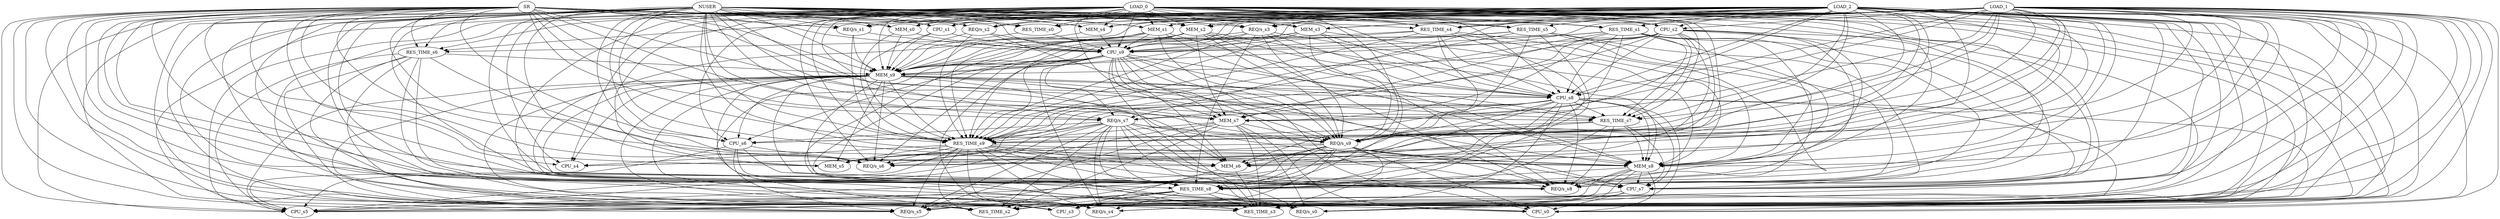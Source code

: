 strict digraph "" {
	NUSER -> "REQ/s_s0";
	NUSER -> RES_TIME_s0;
	NUSER -> CPU_s0;
	NUSER -> MEM_s0;
	NUSER -> "REQ/s_s1";
	NUSER -> RES_TIME_s1;
	NUSER -> CPU_s1;
	NUSER -> MEM_s1;
	NUSER -> "REQ/s_s2";
	NUSER -> RES_TIME_s2;
	NUSER -> CPU_s2;
	NUSER -> MEM_s2;
	NUSER -> "REQ/s_s3";
	NUSER -> RES_TIME_s3;
	NUSER -> CPU_s3;
	NUSER -> MEM_s3;
	NUSER -> "REQ/s_s4";
	NUSER -> RES_TIME_s4;
	NUSER -> CPU_s4;
	NUSER -> MEM_s4;
	NUSER -> "REQ/s_s5";
	NUSER -> RES_TIME_s5;
	NUSER -> CPU_s5;
	NUSER -> MEM_s5;
	NUSER -> "REQ/s_s6";
	NUSER -> RES_TIME_s6;
	NUSER -> CPU_s6;
	NUSER -> MEM_s6;
	NUSER -> "REQ/s_s7";
	NUSER -> RES_TIME_s7;
	NUSER -> CPU_s7;
	NUSER -> MEM_s7;
	NUSER -> "REQ/s_s8";
	NUSER -> RES_TIME_s8;
	NUSER -> CPU_s8;
	NUSER -> MEM_s8;
	NUSER -> "REQ/s_s9";
	NUSER -> RES_TIME_s9;
	NUSER -> CPU_s9;
	NUSER -> MEM_s9;
	LOAD_0 -> "REQ/s_s0";
	LOAD_0 -> RES_TIME_s0;
	LOAD_0 -> CPU_s0;
	LOAD_0 -> MEM_s0;
	LOAD_0 -> "REQ/s_s1";
	LOAD_0 -> RES_TIME_s1;
	LOAD_0 -> CPU_s1;
	LOAD_0 -> MEM_s1;
	LOAD_0 -> "REQ/s_s2";
	LOAD_0 -> RES_TIME_s2;
	LOAD_0 -> CPU_s2;
	LOAD_0 -> MEM_s2;
	LOAD_0 -> "REQ/s_s3";
	LOAD_0 -> RES_TIME_s3;
	LOAD_0 -> CPU_s3;
	LOAD_0 -> MEM_s3;
	LOAD_0 -> "REQ/s_s4";
	LOAD_0 -> RES_TIME_s4;
	LOAD_0 -> CPU_s4;
	LOAD_0 -> MEM_s4;
	LOAD_0 -> "REQ/s_s5";
	LOAD_0 -> RES_TIME_s5;
	LOAD_0 -> CPU_s5;
	LOAD_0 -> MEM_s5;
	LOAD_0 -> "REQ/s_s6";
	LOAD_0 -> RES_TIME_s6;
	LOAD_0 -> CPU_s6;
	LOAD_0 -> MEM_s6;
	LOAD_0 -> "REQ/s_s7";
	LOAD_0 -> RES_TIME_s7;
	LOAD_0 -> CPU_s7;
	LOAD_0 -> MEM_s7;
	LOAD_0 -> "REQ/s_s8";
	LOAD_0 -> RES_TIME_s8;
	LOAD_0 -> CPU_s8;
	LOAD_0 -> MEM_s8;
	LOAD_0 -> "REQ/s_s9";
	LOAD_0 -> RES_TIME_s9;
	LOAD_0 -> CPU_s9;
	LOAD_0 -> MEM_s9;
	LOAD_1 -> "REQ/s_s0";
	LOAD_1 -> RES_TIME_s0;
	LOAD_1 -> CPU_s0;
	LOAD_1 -> MEM_s0;
	LOAD_1 -> "REQ/s_s1";
	LOAD_1 -> RES_TIME_s1;
	LOAD_1 -> CPU_s1;
	LOAD_1 -> MEM_s1;
	LOAD_1 -> "REQ/s_s2";
	LOAD_1 -> RES_TIME_s2;
	LOAD_1 -> CPU_s2;
	LOAD_1 -> MEM_s2;
	LOAD_1 -> "REQ/s_s3";
	LOAD_1 -> RES_TIME_s3;
	LOAD_1 -> CPU_s3;
	LOAD_1 -> MEM_s3;
	LOAD_1 -> "REQ/s_s4";
	LOAD_1 -> RES_TIME_s4;
	LOAD_1 -> CPU_s4;
	LOAD_1 -> MEM_s4;
	LOAD_1 -> "REQ/s_s5";
	LOAD_1 -> RES_TIME_s5;
	LOAD_1 -> CPU_s5;
	LOAD_1 -> MEM_s5;
	LOAD_1 -> "REQ/s_s6";
	LOAD_1 -> RES_TIME_s6;
	LOAD_1 -> CPU_s6;
	LOAD_1 -> MEM_s6;
	LOAD_1 -> "REQ/s_s7";
	LOAD_1 -> RES_TIME_s7;
	LOAD_1 -> CPU_s7;
	LOAD_1 -> MEM_s7;
	LOAD_1 -> "REQ/s_s8";
	LOAD_1 -> RES_TIME_s8;
	LOAD_1 -> CPU_s8;
	LOAD_1 -> MEM_s8;
	LOAD_1 -> "REQ/s_s9";
	LOAD_1 -> RES_TIME_s9;
	LOAD_1 -> CPU_s9;
	LOAD_1 -> MEM_s9;
	LOAD_2 -> "REQ/s_s0";
	LOAD_2 -> RES_TIME_s0;
	LOAD_2 -> CPU_s0;
	LOAD_2 -> MEM_s0;
	LOAD_2 -> "REQ/s_s1";
	LOAD_2 -> RES_TIME_s1;
	LOAD_2 -> CPU_s1;
	LOAD_2 -> MEM_s1;
	LOAD_2 -> "REQ/s_s2";
	LOAD_2 -> RES_TIME_s2;
	LOAD_2 -> CPU_s2;
	LOAD_2 -> MEM_s2;
	LOAD_2 -> "REQ/s_s3";
	LOAD_2 -> RES_TIME_s3;
	LOAD_2 -> CPU_s3;
	LOAD_2 -> MEM_s3;
	LOAD_2 -> "REQ/s_s4";
	LOAD_2 -> RES_TIME_s4;
	LOAD_2 -> CPU_s4;
	LOAD_2 -> MEM_s4;
	LOAD_2 -> "REQ/s_s5";
	LOAD_2 -> RES_TIME_s5;
	LOAD_2 -> CPU_s5;
	LOAD_2 -> MEM_s5;
	LOAD_2 -> "REQ/s_s6";
	LOAD_2 -> RES_TIME_s6;
	LOAD_2 -> CPU_s6;
	LOAD_2 -> MEM_s6;
	LOAD_2 -> "REQ/s_s7";
	LOAD_2 -> RES_TIME_s7;
	LOAD_2 -> CPU_s7;
	LOAD_2 -> MEM_s7;
	LOAD_2 -> "REQ/s_s8";
	LOAD_2 -> RES_TIME_s8;
	LOAD_2 -> CPU_s8;
	LOAD_2 -> MEM_s8;
	LOAD_2 -> "REQ/s_s9";
	LOAD_2 -> RES_TIME_s9;
	LOAD_2 -> CPU_s9;
	LOAD_2 -> MEM_s9;
	SR -> "REQ/s_s0";
	SR -> RES_TIME_s0;
	SR -> CPU_s0;
	SR -> MEM_s0;
	SR -> "REQ/s_s1";
	SR -> RES_TIME_s1;
	SR -> CPU_s1;
	SR -> MEM_s1;
	SR -> "REQ/s_s2";
	SR -> RES_TIME_s2;
	SR -> CPU_s2;
	SR -> MEM_s2;
	SR -> "REQ/s_s3";
	SR -> RES_TIME_s3;
	SR -> CPU_s3;
	SR -> MEM_s3;
	SR -> "REQ/s_s4";
	SR -> RES_TIME_s4;
	SR -> CPU_s4;
	SR -> MEM_s4;
	SR -> "REQ/s_s5";
	SR -> RES_TIME_s5;
	SR -> CPU_s5;
	SR -> MEM_s5;
	SR -> "REQ/s_s6";
	SR -> RES_TIME_s6;
	SR -> CPU_s6;
	SR -> MEM_s6;
	SR -> "REQ/s_s7";
	SR -> RES_TIME_s7;
	SR -> CPU_s7;
	SR -> MEM_s7;
	SR -> "REQ/s_s8";
	SR -> RES_TIME_s8;
	SR -> CPU_s8;
	SR -> MEM_s8;
	SR -> "REQ/s_s9";
	SR -> RES_TIME_s9;
	SR -> CPU_s9;
	SR -> MEM_s9;
	RES_TIME_s0 -> CPU_s9;
	RES_TIME_s0 -> MEM_s9;
	MEM_s0 -> RES_TIME_s9;
	MEM_s0 -> CPU_s9;
	MEM_s0 -> MEM_s9;
	"REQ/s_s1" -> RES_TIME_s9;
	"REQ/s_s1" -> CPU_s9;
	"REQ/s_s1" -> MEM_s9;
	RES_TIME_s1 -> RES_TIME_s7;
	RES_TIME_s1 -> CPU_s7;
	RES_TIME_s1 -> MEM_s7;
	RES_TIME_s1 -> "REQ/s_s8";
	RES_TIME_s1 -> RES_TIME_s8;
	RES_TIME_s1 -> CPU_s8;
	RES_TIME_s1 -> MEM_s8;
	RES_TIME_s1 -> "REQ/s_s9";
	RES_TIME_s1 -> RES_TIME_s9;
	RES_TIME_s1 -> CPU_s9;
	RES_TIME_s1 -> MEM_s9;
	CPU_s1 -> RES_TIME_s9;
	CPU_s1 -> CPU_s9;
	CPU_s1 -> MEM_s9;
	MEM_s1 -> RES_TIME_s8;
	MEM_s1 -> CPU_s8;
	MEM_s1 -> MEM_s8;
	MEM_s1 -> "REQ/s_s9";
	MEM_s1 -> RES_TIME_s9;
	MEM_s1 -> CPU_s9;
	MEM_s1 -> MEM_s9;
	"REQ/s_s2" -> "REQ/s_s9";
	"REQ/s_s2" -> RES_TIME_s9;
	"REQ/s_s2" -> CPU_s9;
	"REQ/s_s2" -> MEM_s9;
	CPU_s2 -> MEM_s6;
	CPU_s2 -> "REQ/s_s7";
	CPU_s2 -> RES_TIME_s7;
	CPU_s2 -> CPU_s7;
	CPU_s2 -> MEM_s7;
	CPU_s2 -> "REQ/s_s8";
	CPU_s2 -> RES_TIME_s8;
	CPU_s2 -> CPU_s8;
	CPU_s2 -> MEM_s8;
	CPU_s2 -> "REQ/s_s9";
	CPU_s2 -> RES_TIME_s9;
	CPU_s2 -> CPU_s9;
	CPU_s2 -> MEM_s9;
	MEM_s2 -> MEM_s7;
	MEM_s2 -> "REQ/s_s8";
	MEM_s2 -> RES_TIME_s8;
	MEM_s2 -> CPU_s8;
	MEM_s2 -> MEM_s8;
	MEM_s2 -> "REQ/s_s9";
	MEM_s2 -> RES_TIME_s9;
	MEM_s2 -> CPU_s9;
	MEM_s2 -> MEM_s9;
	"REQ/s_s3" -> "REQ/s_s8";
	"REQ/s_s3" -> RES_TIME_s8;
	"REQ/s_s3" -> CPU_s8;
	"REQ/s_s3" -> MEM_s8;
	"REQ/s_s3" -> "REQ/s_s9";
	"REQ/s_s3" -> RES_TIME_s9;
	"REQ/s_s3" -> CPU_s9;
	"REQ/s_s3" -> MEM_s9;
	MEM_s3 -> RES_TIME_s8;
	MEM_s3 -> CPU_s8;
	MEM_s3 -> MEM_s8;
	MEM_s3 -> "REQ/s_s9";
	MEM_s3 -> RES_TIME_s9;
	MEM_s3 -> CPU_s9;
	MEM_s3 -> MEM_s9;
	RES_TIME_s4 -> "REQ/s_s8";
	RES_TIME_s4 -> RES_TIME_s8;
	RES_TIME_s4 -> CPU_s8;
	RES_TIME_s4 -> MEM_s8;
	RES_TIME_s4 -> "REQ/s_s9";
	RES_TIME_s4 -> RES_TIME_s9;
	RES_TIME_s4 -> CPU_s9;
	RES_TIME_s4 -> MEM_s9;
	MEM_s4 -> CPU_s9;
	MEM_s4 -> MEM_s9;
	RES_TIME_s5 -> CPU_s7;
	RES_TIME_s5 -> "REQ/s_s8";
	RES_TIME_s5 -> RES_TIME_s8;
	RES_TIME_s5 -> MEM_s8;
	RES_TIME_s5 -> "REQ/s_s9";
	RES_TIME_s5 -> RES_TIME_s9;
	RES_TIME_s5 -> CPU_s9;
	RES_TIME_s5 -> MEM_s9;
	RES_TIME_s6 -> "REQ/s_s0";
	RES_TIME_s6 -> RES_TIME_s2;
	RES_TIME_s6 -> CPU_s3;
	RES_TIME_s6 -> "REQ/s_s4";
	RES_TIME_s6 -> "REQ/s_s5";
	RES_TIME_s6 -> CPU_s5;
	RES_TIME_s6 -> "REQ/s_s6";
	RES_TIME_s6 -> MEM_s9;
	CPU_s6 -> "REQ/s_s5";
	CPU_s6 -> CPU_s5;
	CPU_s6 -> "REQ/s_s6";
	CPU_s6 -> "REQ/s_s8";
	CPU_s6 -> RES_TIME_s8;
	MEM_s6 -> RES_TIME_s3;
	MEM_s6 -> CPU_s3;
	"REQ/s_s7" -> "REQ/s_s0";
	"REQ/s_s7" -> RES_TIME_s2;
	"REQ/s_s7" -> RES_TIME_s3;
	"REQ/s_s7" -> "REQ/s_s4";
	"REQ/s_s7" -> "REQ/s_s5";
	"REQ/s_s7" -> CPU_s5;
	"REQ/s_s7" -> "REQ/s_s6";
	"REQ/s_s7" -> CPU_s6;
	"REQ/s_s7" -> MEM_s6;
	"REQ/s_s7" -> CPU_s7;
	"REQ/s_s7" -> "REQ/s_s8";
	"REQ/s_s7" -> RES_TIME_s8;
	"REQ/s_s7" -> MEM_s8;
	"REQ/s_s7" -> "REQ/s_s9";
	"REQ/s_s7" -> RES_TIME_s9;
	RES_TIME_s7 -> CPU_s7;
	RES_TIME_s7 -> "REQ/s_s8";
	RES_TIME_s7 -> RES_TIME_s8;
	RES_TIME_s7 -> MEM_s8;
	RES_TIME_s7 -> "REQ/s_s9";
	RES_TIME_s7 -> RES_TIME_s9;
	CPU_s7 -> "REQ/s_s0";
	CPU_s7 -> CPU_s0;
	CPU_s7 -> RES_TIME_s2;
	MEM_s7 -> "REQ/s_s0";
	MEM_s7 -> CPU_s0;
	MEM_s7 -> RES_TIME_s2;
	MEM_s7 -> RES_TIME_s3;
	MEM_s7 -> "REQ/s_s5";
	MEM_s7 -> CPU_s5;
	MEM_s7 -> "REQ/s_s9";
	MEM_s7 -> RES_TIME_s9;
	RES_TIME_s8 -> "REQ/s_s0";
	RES_TIME_s8 -> RES_TIME_s2;
	RES_TIME_s8 -> RES_TIME_s3;
	RES_TIME_s8 -> CPU_s3;
	RES_TIME_s8 -> "REQ/s_s4";
	RES_TIME_s8 -> "REQ/s_s5";
	RES_TIME_s8 -> CPU_s5;
	CPU_s8 -> RES_TIME_s3;
	CPU_s8 -> CPU_s3;
	CPU_s8 -> "REQ/s_s4";
	CPU_s8 -> "REQ/s_s5";
	CPU_s8 -> CPU_s5;
	CPU_s8 -> "REQ/s_s6";
	CPU_s8 -> MEM_s6;
	CPU_s8 -> RES_TIME_s7;
	CPU_s8 -> CPU_s7;
	CPU_s8 -> MEM_s7;
	CPU_s8 -> "REQ/s_s8";
	CPU_s8 -> RES_TIME_s8;
	CPU_s8 -> MEM_s8;
	CPU_s8 -> "REQ/s_s9";
	CPU_s8 -> RES_TIME_s9;
	MEM_s8 -> "REQ/s_s0";
	MEM_s8 -> CPU_s0;
	MEM_s8 -> RES_TIME_s2;
	MEM_s8 -> RES_TIME_s3;
	MEM_s8 -> CPU_s7;
	MEM_s8 -> "REQ/s_s8";
	MEM_s8 -> RES_TIME_s8;
	"REQ/s_s9" -> CPU_s0;
	"REQ/s_s9" -> RES_TIME_s2;
	"REQ/s_s9" -> RES_TIME_s3;
	"REQ/s_s9" -> CPU_s3;
	"REQ/s_s9" -> "REQ/s_s5";
	"REQ/s_s9" -> CPU_s5;
	"REQ/s_s9" -> MEM_s5;
	"REQ/s_s9" -> "REQ/s_s6";
	"REQ/s_s9" -> MEM_s6;
	"REQ/s_s9" -> CPU_s7;
	"REQ/s_s9" -> "REQ/s_s8";
	"REQ/s_s9" -> RES_TIME_s8;
	"REQ/s_s9" -> MEM_s8;
	RES_TIME_s9 -> RES_TIME_s2;
	RES_TIME_s9 -> RES_TIME_s3;
	RES_TIME_s9 -> CPU_s3;
	RES_TIME_s9 -> "REQ/s_s4";
	RES_TIME_s9 -> CPU_s4;
	RES_TIME_s9 -> "REQ/s_s5";
	RES_TIME_s9 -> CPU_s5;
	RES_TIME_s9 -> MEM_s5;
	RES_TIME_s9 -> "REQ/s_s6";
	RES_TIME_s9 -> MEM_s6;
	RES_TIME_s9 -> CPU_s7;
	RES_TIME_s9 -> "REQ/s_s8";
	RES_TIME_s9 -> RES_TIME_s8;
	RES_TIME_s9 -> MEM_s8;
	CPU_s9 -> CPU_s0;
	CPU_s9 -> RES_TIME_s2;
	CPU_s9 -> RES_TIME_s3;
	CPU_s9 -> CPU_s3;
	CPU_s9 -> "REQ/s_s4";
	CPU_s9 -> "REQ/s_s6";
	CPU_s9 -> CPU_s6;
	CPU_s9 -> MEM_s6;
	CPU_s9 -> "REQ/s_s7";
	CPU_s9 -> RES_TIME_s7;
	CPU_s9 -> CPU_s7;
	CPU_s9 -> MEM_s7;
	CPU_s9 -> "REQ/s_s8";
	CPU_s9 -> RES_TIME_s8;
	CPU_s9 -> MEM_s8;
	CPU_s9 -> "REQ/s_s9";
	CPU_s9 -> RES_TIME_s9;
	CPU_s9 -> MEM_s9;
	MEM_s9 -> RES_TIME_s2;
	MEM_s9 -> RES_TIME_s3;
	MEM_s9 -> CPU_s3;
	MEM_s9 -> "REQ/s_s4";
	MEM_s9 -> CPU_s4;
	MEM_s9 -> "REQ/s_s5";
	MEM_s9 -> CPU_s5;
	MEM_s9 -> MEM_s5;
	MEM_s9 -> "REQ/s_s6";
	MEM_s9 -> CPU_s6;
	MEM_s9 -> MEM_s6;
	MEM_s9 -> RES_TIME_s7;
	MEM_s9 -> CPU_s7;
	MEM_s9 -> "REQ/s_s8";
	MEM_s9 -> RES_TIME_s8;
	MEM_s9 -> CPU_s8;
	MEM_s9 -> MEM_s8;
	MEM_s9 -> "REQ/s_s9";
	MEM_s9 -> RES_TIME_s9;
}
